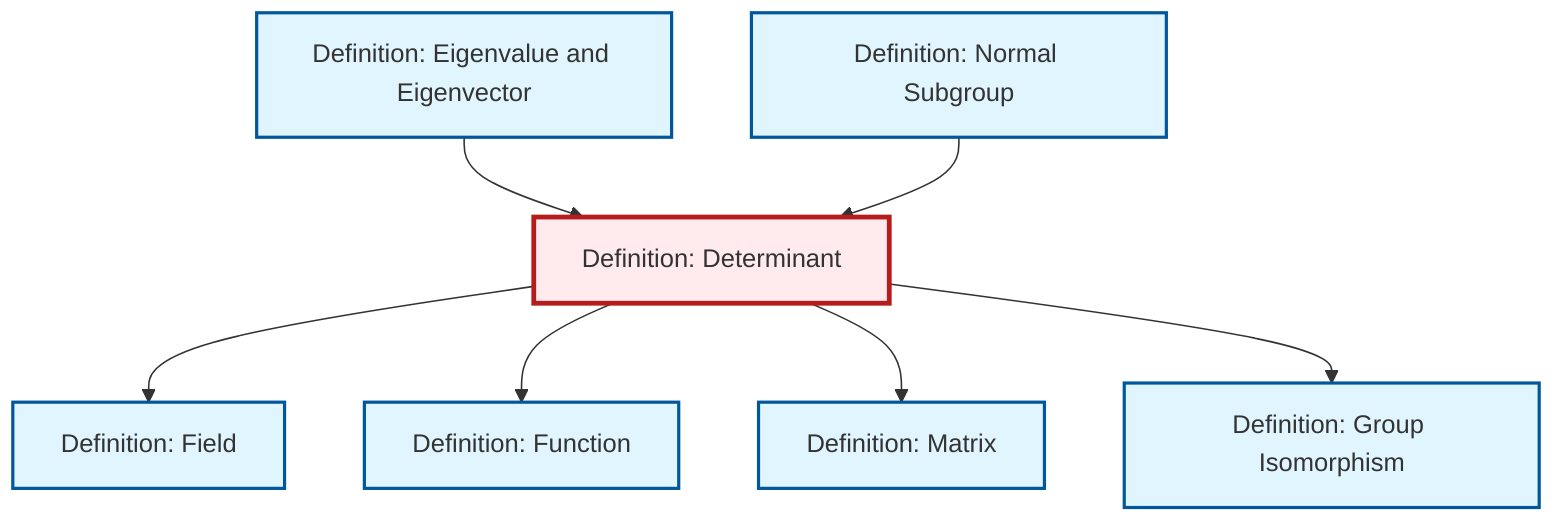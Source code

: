 graph TD
    classDef definition fill:#e1f5fe,stroke:#01579b,stroke-width:2px
    classDef theorem fill:#f3e5f5,stroke:#4a148c,stroke-width:2px
    classDef axiom fill:#fff3e0,stroke:#e65100,stroke-width:2px
    classDef example fill:#e8f5e9,stroke:#1b5e20,stroke-width:2px
    classDef current fill:#ffebee,stroke:#b71c1c,stroke-width:3px
    def-eigenvalue-eigenvector["Definition: Eigenvalue and Eigenvector"]:::definition
    def-isomorphism["Definition: Group Isomorphism"]:::definition
    def-normal-subgroup["Definition: Normal Subgroup"]:::definition
    def-function["Definition: Function"]:::definition
    def-field["Definition: Field"]:::definition
    def-determinant["Definition: Determinant"]:::definition
    def-matrix["Definition: Matrix"]:::definition
    def-determinant --> def-field
    def-eigenvalue-eigenvector --> def-determinant
    def-normal-subgroup --> def-determinant
    def-determinant --> def-function
    def-determinant --> def-matrix
    def-determinant --> def-isomorphism
    class def-determinant current